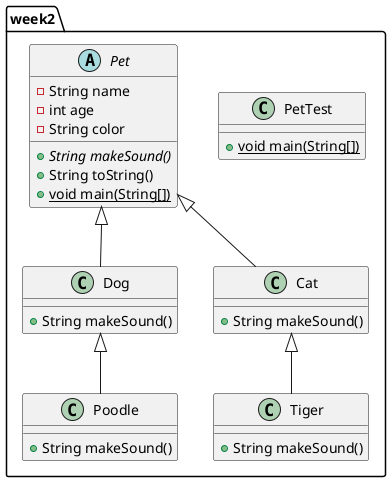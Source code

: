 @startuml
class week2.PetTest {
+ {static} void main(String[])
}

abstract class week2.Pet {
- String name
- int age
- String color
+ {abstract}String makeSound()
+ String toString()
+ {static} void main(String[])
}
class week2.Dog {
+ String makeSound()
}
class week2.Poodle {
+ String makeSound()
}
class week2.Cat {
+ String makeSound()
}
class week2.Tiger {
+ String makeSound()
}


week2.Pet <|-- week2.Dog
week2.Dog <|-- week2.Poodle
week2.Pet <|-- week2.Cat
week2.Cat <|-- week2.Tiger
@enduml